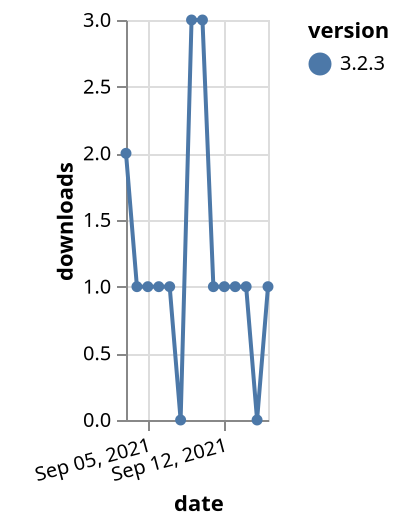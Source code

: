 {"$schema": "https://vega.github.io/schema/vega-lite/v5.json", "description": "A simple bar chart with embedded data.", "data": {"values": [{"date": "2021-09-03", "total": 609, "delta": 2, "version": "3.2.3"}, {"date": "2021-09-04", "total": 610, "delta": 1, "version": "3.2.3"}, {"date": "2021-09-05", "total": 611, "delta": 1, "version": "3.2.3"}, {"date": "2021-09-06", "total": 612, "delta": 1, "version": "3.2.3"}, {"date": "2021-09-07", "total": 613, "delta": 1, "version": "3.2.3"}, {"date": "2021-09-08", "total": 613, "delta": 0, "version": "3.2.3"}, {"date": "2021-09-09", "total": 616, "delta": 3, "version": "3.2.3"}, {"date": "2021-09-10", "total": 619, "delta": 3, "version": "3.2.3"}, {"date": "2021-09-11", "total": 620, "delta": 1, "version": "3.2.3"}, {"date": "2021-09-12", "total": 621, "delta": 1, "version": "3.2.3"}, {"date": "2021-09-13", "total": 622, "delta": 1, "version": "3.2.3"}, {"date": "2021-09-14", "total": 623, "delta": 1, "version": "3.2.3"}, {"date": "2021-09-15", "total": 623, "delta": 0, "version": "3.2.3"}, {"date": "2021-09-16", "total": 624, "delta": 1, "version": "3.2.3"}]}, "width": "container", "mark": {"type": "line", "point": {"filled": true}}, "encoding": {"x": {"field": "date", "type": "temporal", "timeUnit": "yearmonthdate", "title": "date", "axis": {"labelAngle": -15}}, "y": {"field": "delta", "type": "quantitative", "title": "downloads"}, "color": {"field": "version", "type": "nominal"}, "tooltip": {"field": "delta"}}}